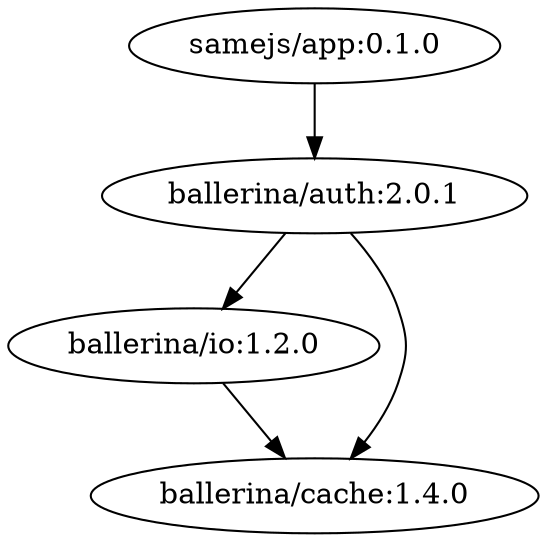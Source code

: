 digraph "example1" {
    "samejs/app:0.1.0" -> "ballerina/auth:2.0.1"
    "ballerina/auth:2.0.1" -> "ballerina/io:1.2.0"
    "ballerina/auth:2.0.1" -> "ballerina/cache:1.4.0"
    "ballerina/io:1.2.0" -> "ballerina/cache:1.4.0"
}
